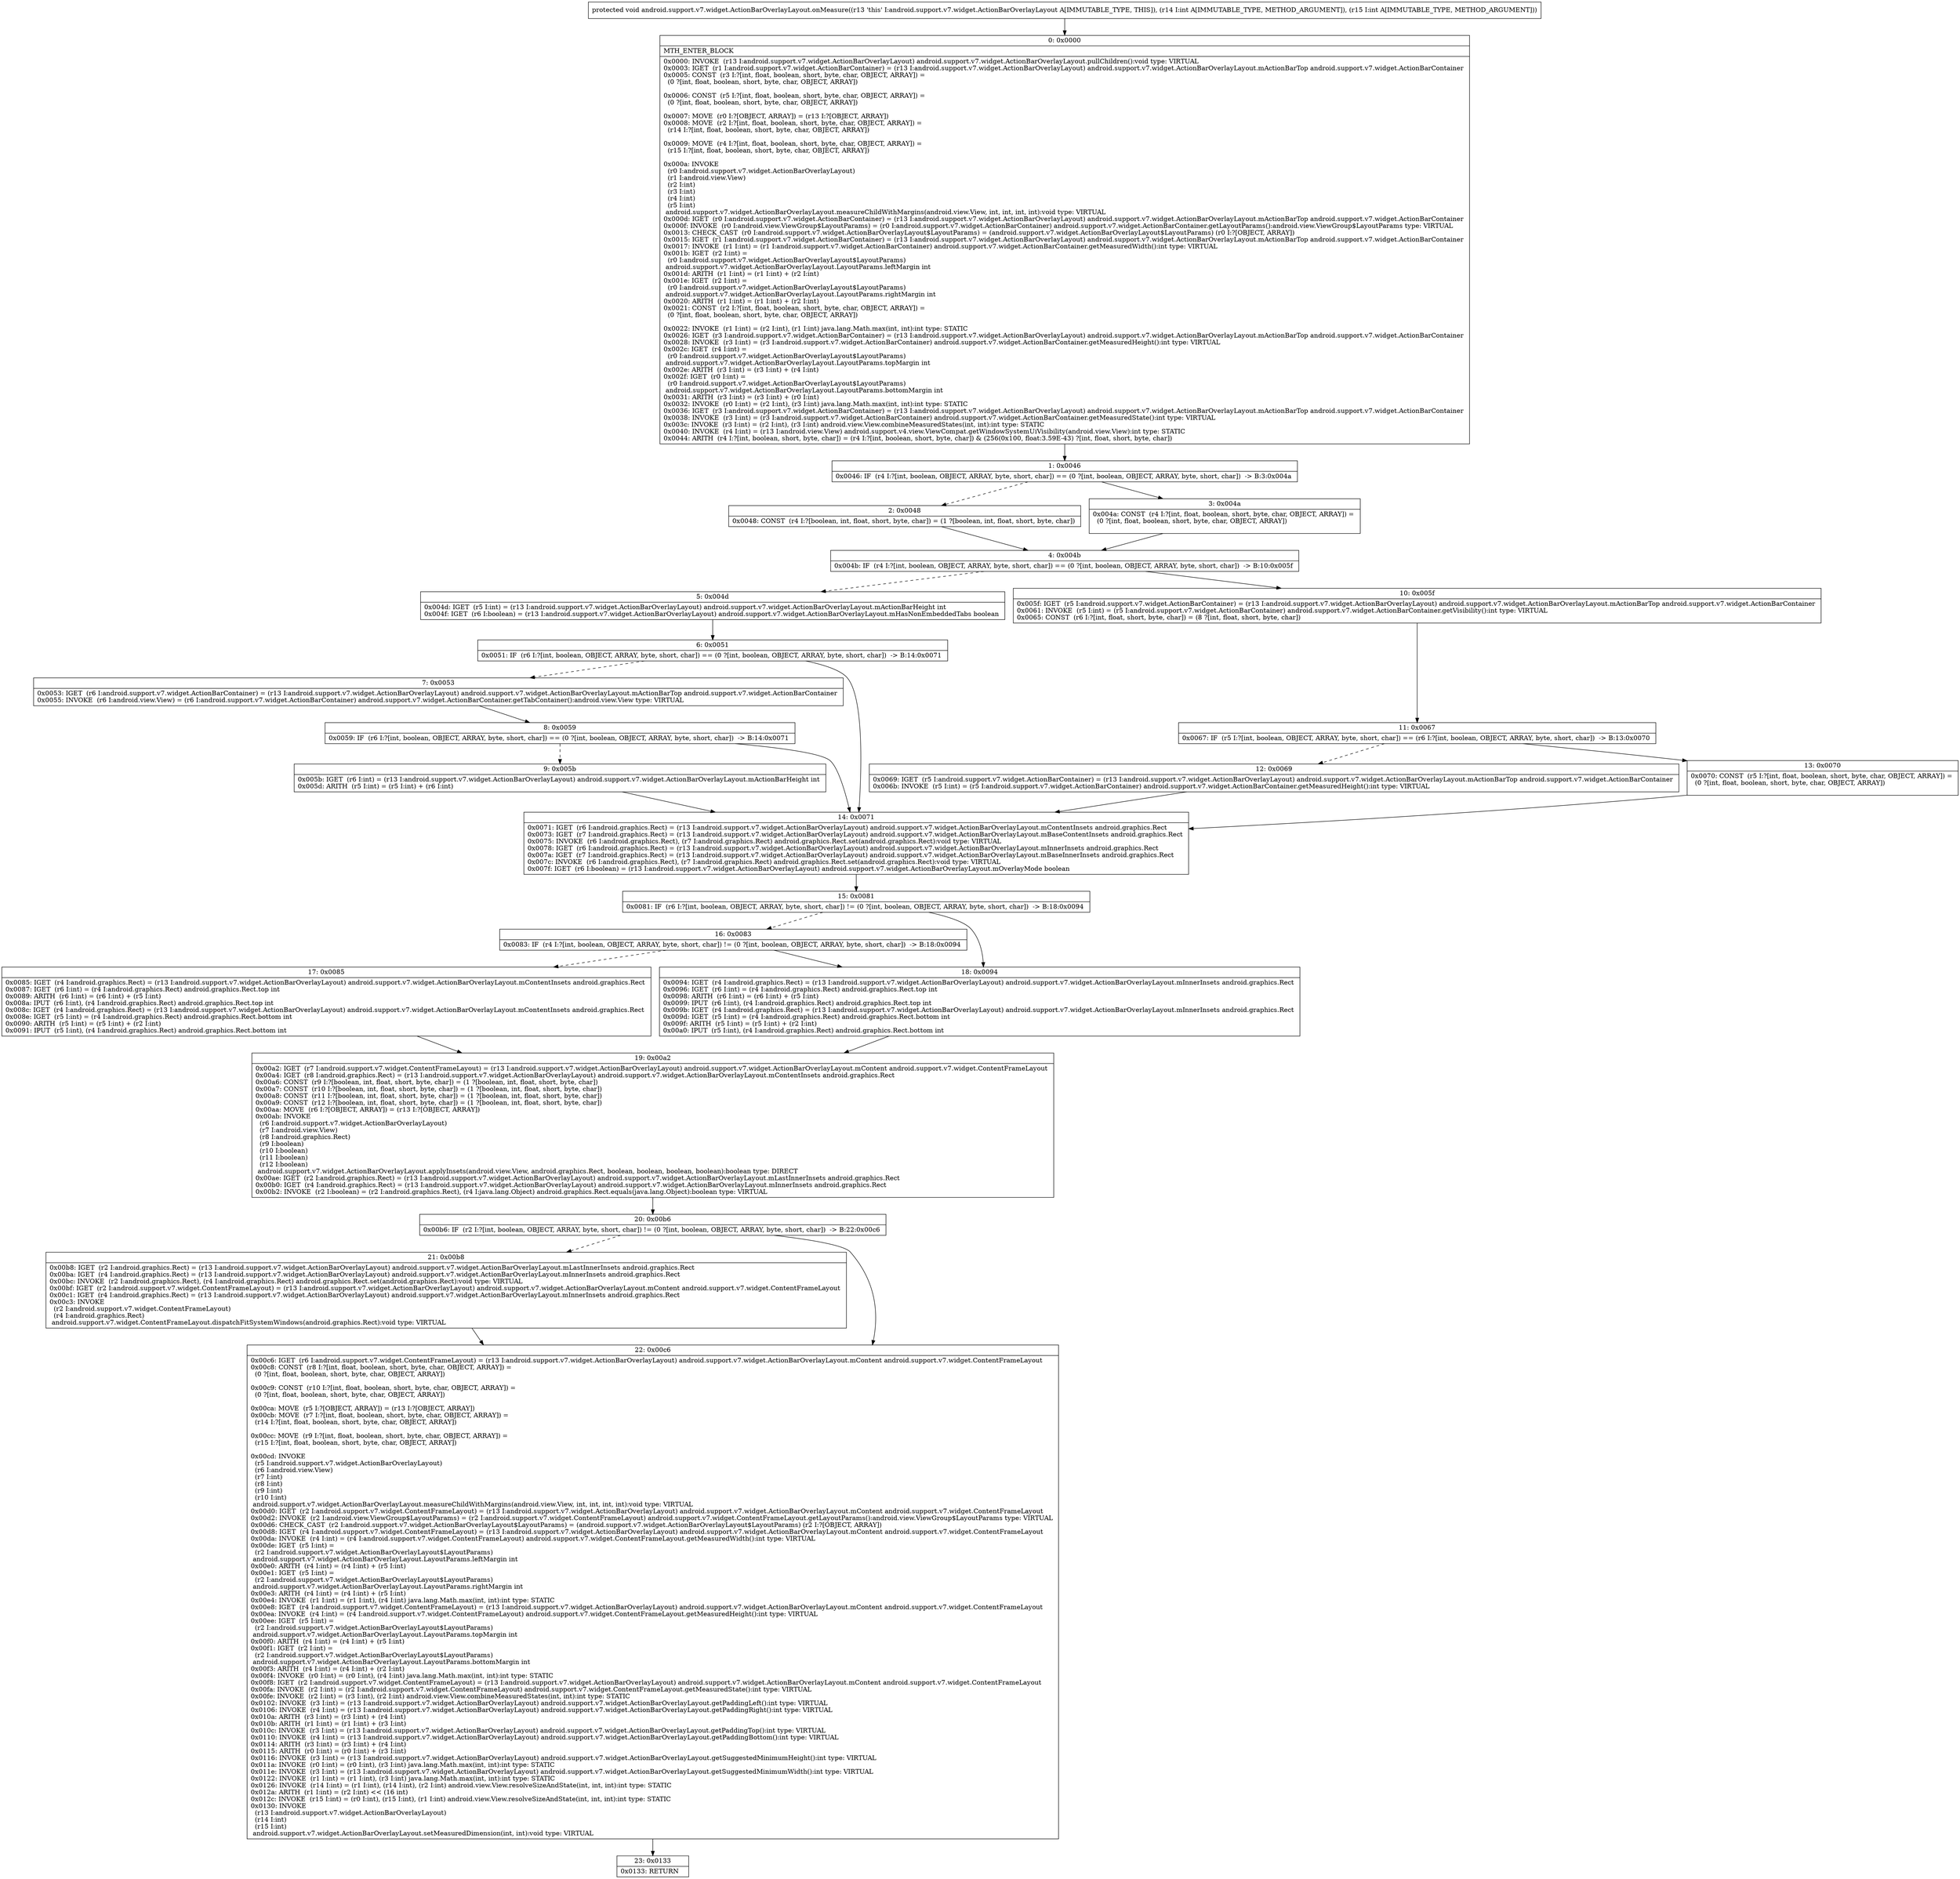 digraph "CFG forandroid.support.v7.widget.ActionBarOverlayLayout.onMeasure(II)V" {
Node_0 [shape=record,label="{0\:\ 0x0000|MTH_ENTER_BLOCK\l|0x0000: INVOKE  (r13 I:android.support.v7.widget.ActionBarOverlayLayout) android.support.v7.widget.ActionBarOverlayLayout.pullChildren():void type: VIRTUAL \l0x0003: IGET  (r1 I:android.support.v7.widget.ActionBarContainer) = (r13 I:android.support.v7.widget.ActionBarOverlayLayout) android.support.v7.widget.ActionBarOverlayLayout.mActionBarTop android.support.v7.widget.ActionBarContainer \l0x0005: CONST  (r3 I:?[int, float, boolean, short, byte, char, OBJECT, ARRAY]) = \l  (0 ?[int, float, boolean, short, byte, char, OBJECT, ARRAY])\l \l0x0006: CONST  (r5 I:?[int, float, boolean, short, byte, char, OBJECT, ARRAY]) = \l  (0 ?[int, float, boolean, short, byte, char, OBJECT, ARRAY])\l \l0x0007: MOVE  (r0 I:?[OBJECT, ARRAY]) = (r13 I:?[OBJECT, ARRAY]) \l0x0008: MOVE  (r2 I:?[int, float, boolean, short, byte, char, OBJECT, ARRAY]) = \l  (r14 I:?[int, float, boolean, short, byte, char, OBJECT, ARRAY])\l \l0x0009: MOVE  (r4 I:?[int, float, boolean, short, byte, char, OBJECT, ARRAY]) = \l  (r15 I:?[int, float, boolean, short, byte, char, OBJECT, ARRAY])\l \l0x000a: INVOKE  \l  (r0 I:android.support.v7.widget.ActionBarOverlayLayout)\l  (r1 I:android.view.View)\l  (r2 I:int)\l  (r3 I:int)\l  (r4 I:int)\l  (r5 I:int)\l android.support.v7.widget.ActionBarOverlayLayout.measureChildWithMargins(android.view.View, int, int, int, int):void type: VIRTUAL \l0x000d: IGET  (r0 I:android.support.v7.widget.ActionBarContainer) = (r13 I:android.support.v7.widget.ActionBarOverlayLayout) android.support.v7.widget.ActionBarOverlayLayout.mActionBarTop android.support.v7.widget.ActionBarContainer \l0x000f: INVOKE  (r0 I:android.view.ViewGroup$LayoutParams) = (r0 I:android.support.v7.widget.ActionBarContainer) android.support.v7.widget.ActionBarContainer.getLayoutParams():android.view.ViewGroup$LayoutParams type: VIRTUAL \l0x0013: CHECK_CAST  (r0 I:android.support.v7.widget.ActionBarOverlayLayout$LayoutParams) = (android.support.v7.widget.ActionBarOverlayLayout$LayoutParams) (r0 I:?[OBJECT, ARRAY]) \l0x0015: IGET  (r1 I:android.support.v7.widget.ActionBarContainer) = (r13 I:android.support.v7.widget.ActionBarOverlayLayout) android.support.v7.widget.ActionBarOverlayLayout.mActionBarTop android.support.v7.widget.ActionBarContainer \l0x0017: INVOKE  (r1 I:int) = (r1 I:android.support.v7.widget.ActionBarContainer) android.support.v7.widget.ActionBarContainer.getMeasuredWidth():int type: VIRTUAL \l0x001b: IGET  (r2 I:int) = \l  (r0 I:android.support.v7.widget.ActionBarOverlayLayout$LayoutParams)\l android.support.v7.widget.ActionBarOverlayLayout.LayoutParams.leftMargin int \l0x001d: ARITH  (r1 I:int) = (r1 I:int) + (r2 I:int) \l0x001e: IGET  (r2 I:int) = \l  (r0 I:android.support.v7.widget.ActionBarOverlayLayout$LayoutParams)\l android.support.v7.widget.ActionBarOverlayLayout.LayoutParams.rightMargin int \l0x0020: ARITH  (r1 I:int) = (r1 I:int) + (r2 I:int) \l0x0021: CONST  (r2 I:?[int, float, boolean, short, byte, char, OBJECT, ARRAY]) = \l  (0 ?[int, float, boolean, short, byte, char, OBJECT, ARRAY])\l \l0x0022: INVOKE  (r1 I:int) = (r2 I:int), (r1 I:int) java.lang.Math.max(int, int):int type: STATIC \l0x0026: IGET  (r3 I:android.support.v7.widget.ActionBarContainer) = (r13 I:android.support.v7.widget.ActionBarOverlayLayout) android.support.v7.widget.ActionBarOverlayLayout.mActionBarTop android.support.v7.widget.ActionBarContainer \l0x0028: INVOKE  (r3 I:int) = (r3 I:android.support.v7.widget.ActionBarContainer) android.support.v7.widget.ActionBarContainer.getMeasuredHeight():int type: VIRTUAL \l0x002c: IGET  (r4 I:int) = \l  (r0 I:android.support.v7.widget.ActionBarOverlayLayout$LayoutParams)\l android.support.v7.widget.ActionBarOverlayLayout.LayoutParams.topMargin int \l0x002e: ARITH  (r3 I:int) = (r3 I:int) + (r4 I:int) \l0x002f: IGET  (r0 I:int) = \l  (r0 I:android.support.v7.widget.ActionBarOverlayLayout$LayoutParams)\l android.support.v7.widget.ActionBarOverlayLayout.LayoutParams.bottomMargin int \l0x0031: ARITH  (r3 I:int) = (r3 I:int) + (r0 I:int) \l0x0032: INVOKE  (r0 I:int) = (r2 I:int), (r3 I:int) java.lang.Math.max(int, int):int type: STATIC \l0x0036: IGET  (r3 I:android.support.v7.widget.ActionBarContainer) = (r13 I:android.support.v7.widget.ActionBarOverlayLayout) android.support.v7.widget.ActionBarOverlayLayout.mActionBarTop android.support.v7.widget.ActionBarContainer \l0x0038: INVOKE  (r3 I:int) = (r3 I:android.support.v7.widget.ActionBarContainer) android.support.v7.widget.ActionBarContainer.getMeasuredState():int type: VIRTUAL \l0x003c: INVOKE  (r3 I:int) = (r2 I:int), (r3 I:int) android.view.View.combineMeasuredStates(int, int):int type: STATIC \l0x0040: INVOKE  (r4 I:int) = (r13 I:android.view.View) android.support.v4.view.ViewCompat.getWindowSystemUiVisibility(android.view.View):int type: STATIC \l0x0044: ARITH  (r4 I:?[int, boolean, short, byte, char]) = (r4 I:?[int, boolean, short, byte, char]) & (256(0x100, float:3.59E\-43) ?[int, float, short, byte, char]) \l}"];
Node_1 [shape=record,label="{1\:\ 0x0046|0x0046: IF  (r4 I:?[int, boolean, OBJECT, ARRAY, byte, short, char]) == (0 ?[int, boolean, OBJECT, ARRAY, byte, short, char])  \-\> B:3:0x004a \l}"];
Node_2 [shape=record,label="{2\:\ 0x0048|0x0048: CONST  (r4 I:?[boolean, int, float, short, byte, char]) = (1 ?[boolean, int, float, short, byte, char]) \l}"];
Node_3 [shape=record,label="{3\:\ 0x004a|0x004a: CONST  (r4 I:?[int, float, boolean, short, byte, char, OBJECT, ARRAY]) = \l  (0 ?[int, float, boolean, short, byte, char, OBJECT, ARRAY])\l \l}"];
Node_4 [shape=record,label="{4\:\ 0x004b|0x004b: IF  (r4 I:?[int, boolean, OBJECT, ARRAY, byte, short, char]) == (0 ?[int, boolean, OBJECT, ARRAY, byte, short, char])  \-\> B:10:0x005f \l}"];
Node_5 [shape=record,label="{5\:\ 0x004d|0x004d: IGET  (r5 I:int) = (r13 I:android.support.v7.widget.ActionBarOverlayLayout) android.support.v7.widget.ActionBarOverlayLayout.mActionBarHeight int \l0x004f: IGET  (r6 I:boolean) = (r13 I:android.support.v7.widget.ActionBarOverlayLayout) android.support.v7.widget.ActionBarOverlayLayout.mHasNonEmbeddedTabs boolean \l}"];
Node_6 [shape=record,label="{6\:\ 0x0051|0x0051: IF  (r6 I:?[int, boolean, OBJECT, ARRAY, byte, short, char]) == (0 ?[int, boolean, OBJECT, ARRAY, byte, short, char])  \-\> B:14:0x0071 \l}"];
Node_7 [shape=record,label="{7\:\ 0x0053|0x0053: IGET  (r6 I:android.support.v7.widget.ActionBarContainer) = (r13 I:android.support.v7.widget.ActionBarOverlayLayout) android.support.v7.widget.ActionBarOverlayLayout.mActionBarTop android.support.v7.widget.ActionBarContainer \l0x0055: INVOKE  (r6 I:android.view.View) = (r6 I:android.support.v7.widget.ActionBarContainer) android.support.v7.widget.ActionBarContainer.getTabContainer():android.view.View type: VIRTUAL \l}"];
Node_8 [shape=record,label="{8\:\ 0x0059|0x0059: IF  (r6 I:?[int, boolean, OBJECT, ARRAY, byte, short, char]) == (0 ?[int, boolean, OBJECT, ARRAY, byte, short, char])  \-\> B:14:0x0071 \l}"];
Node_9 [shape=record,label="{9\:\ 0x005b|0x005b: IGET  (r6 I:int) = (r13 I:android.support.v7.widget.ActionBarOverlayLayout) android.support.v7.widget.ActionBarOverlayLayout.mActionBarHeight int \l0x005d: ARITH  (r5 I:int) = (r5 I:int) + (r6 I:int) \l}"];
Node_10 [shape=record,label="{10\:\ 0x005f|0x005f: IGET  (r5 I:android.support.v7.widget.ActionBarContainer) = (r13 I:android.support.v7.widget.ActionBarOverlayLayout) android.support.v7.widget.ActionBarOverlayLayout.mActionBarTop android.support.v7.widget.ActionBarContainer \l0x0061: INVOKE  (r5 I:int) = (r5 I:android.support.v7.widget.ActionBarContainer) android.support.v7.widget.ActionBarContainer.getVisibility():int type: VIRTUAL \l0x0065: CONST  (r6 I:?[int, float, short, byte, char]) = (8 ?[int, float, short, byte, char]) \l}"];
Node_11 [shape=record,label="{11\:\ 0x0067|0x0067: IF  (r5 I:?[int, boolean, OBJECT, ARRAY, byte, short, char]) == (r6 I:?[int, boolean, OBJECT, ARRAY, byte, short, char])  \-\> B:13:0x0070 \l}"];
Node_12 [shape=record,label="{12\:\ 0x0069|0x0069: IGET  (r5 I:android.support.v7.widget.ActionBarContainer) = (r13 I:android.support.v7.widget.ActionBarOverlayLayout) android.support.v7.widget.ActionBarOverlayLayout.mActionBarTop android.support.v7.widget.ActionBarContainer \l0x006b: INVOKE  (r5 I:int) = (r5 I:android.support.v7.widget.ActionBarContainer) android.support.v7.widget.ActionBarContainer.getMeasuredHeight():int type: VIRTUAL \l}"];
Node_13 [shape=record,label="{13\:\ 0x0070|0x0070: CONST  (r5 I:?[int, float, boolean, short, byte, char, OBJECT, ARRAY]) = \l  (0 ?[int, float, boolean, short, byte, char, OBJECT, ARRAY])\l \l}"];
Node_14 [shape=record,label="{14\:\ 0x0071|0x0071: IGET  (r6 I:android.graphics.Rect) = (r13 I:android.support.v7.widget.ActionBarOverlayLayout) android.support.v7.widget.ActionBarOverlayLayout.mContentInsets android.graphics.Rect \l0x0073: IGET  (r7 I:android.graphics.Rect) = (r13 I:android.support.v7.widget.ActionBarOverlayLayout) android.support.v7.widget.ActionBarOverlayLayout.mBaseContentInsets android.graphics.Rect \l0x0075: INVOKE  (r6 I:android.graphics.Rect), (r7 I:android.graphics.Rect) android.graphics.Rect.set(android.graphics.Rect):void type: VIRTUAL \l0x0078: IGET  (r6 I:android.graphics.Rect) = (r13 I:android.support.v7.widget.ActionBarOverlayLayout) android.support.v7.widget.ActionBarOverlayLayout.mInnerInsets android.graphics.Rect \l0x007a: IGET  (r7 I:android.graphics.Rect) = (r13 I:android.support.v7.widget.ActionBarOverlayLayout) android.support.v7.widget.ActionBarOverlayLayout.mBaseInnerInsets android.graphics.Rect \l0x007c: INVOKE  (r6 I:android.graphics.Rect), (r7 I:android.graphics.Rect) android.graphics.Rect.set(android.graphics.Rect):void type: VIRTUAL \l0x007f: IGET  (r6 I:boolean) = (r13 I:android.support.v7.widget.ActionBarOverlayLayout) android.support.v7.widget.ActionBarOverlayLayout.mOverlayMode boolean \l}"];
Node_15 [shape=record,label="{15\:\ 0x0081|0x0081: IF  (r6 I:?[int, boolean, OBJECT, ARRAY, byte, short, char]) != (0 ?[int, boolean, OBJECT, ARRAY, byte, short, char])  \-\> B:18:0x0094 \l}"];
Node_16 [shape=record,label="{16\:\ 0x0083|0x0083: IF  (r4 I:?[int, boolean, OBJECT, ARRAY, byte, short, char]) != (0 ?[int, boolean, OBJECT, ARRAY, byte, short, char])  \-\> B:18:0x0094 \l}"];
Node_17 [shape=record,label="{17\:\ 0x0085|0x0085: IGET  (r4 I:android.graphics.Rect) = (r13 I:android.support.v7.widget.ActionBarOverlayLayout) android.support.v7.widget.ActionBarOverlayLayout.mContentInsets android.graphics.Rect \l0x0087: IGET  (r6 I:int) = (r4 I:android.graphics.Rect) android.graphics.Rect.top int \l0x0089: ARITH  (r6 I:int) = (r6 I:int) + (r5 I:int) \l0x008a: IPUT  (r6 I:int), (r4 I:android.graphics.Rect) android.graphics.Rect.top int \l0x008c: IGET  (r4 I:android.graphics.Rect) = (r13 I:android.support.v7.widget.ActionBarOverlayLayout) android.support.v7.widget.ActionBarOverlayLayout.mContentInsets android.graphics.Rect \l0x008e: IGET  (r5 I:int) = (r4 I:android.graphics.Rect) android.graphics.Rect.bottom int \l0x0090: ARITH  (r5 I:int) = (r5 I:int) + (r2 I:int) \l0x0091: IPUT  (r5 I:int), (r4 I:android.graphics.Rect) android.graphics.Rect.bottom int \l}"];
Node_18 [shape=record,label="{18\:\ 0x0094|0x0094: IGET  (r4 I:android.graphics.Rect) = (r13 I:android.support.v7.widget.ActionBarOverlayLayout) android.support.v7.widget.ActionBarOverlayLayout.mInnerInsets android.graphics.Rect \l0x0096: IGET  (r6 I:int) = (r4 I:android.graphics.Rect) android.graphics.Rect.top int \l0x0098: ARITH  (r6 I:int) = (r6 I:int) + (r5 I:int) \l0x0099: IPUT  (r6 I:int), (r4 I:android.graphics.Rect) android.graphics.Rect.top int \l0x009b: IGET  (r4 I:android.graphics.Rect) = (r13 I:android.support.v7.widget.ActionBarOverlayLayout) android.support.v7.widget.ActionBarOverlayLayout.mInnerInsets android.graphics.Rect \l0x009d: IGET  (r5 I:int) = (r4 I:android.graphics.Rect) android.graphics.Rect.bottom int \l0x009f: ARITH  (r5 I:int) = (r5 I:int) + (r2 I:int) \l0x00a0: IPUT  (r5 I:int), (r4 I:android.graphics.Rect) android.graphics.Rect.bottom int \l}"];
Node_19 [shape=record,label="{19\:\ 0x00a2|0x00a2: IGET  (r7 I:android.support.v7.widget.ContentFrameLayout) = (r13 I:android.support.v7.widget.ActionBarOverlayLayout) android.support.v7.widget.ActionBarOverlayLayout.mContent android.support.v7.widget.ContentFrameLayout \l0x00a4: IGET  (r8 I:android.graphics.Rect) = (r13 I:android.support.v7.widget.ActionBarOverlayLayout) android.support.v7.widget.ActionBarOverlayLayout.mContentInsets android.graphics.Rect \l0x00a6: CONST  (r9 I:?[boolean, int, float, short, byte, char]) = (1 ?[boolean, int, float, short, byte, char]) \l0x00a7: CONST  (r10 I:?[boolean, int, float, short, byte, char]) = (1 ?[boolean, int, float, short, byte, char]) \l0x00a8: CONST  (r11 I:?[boolean, int, float, short, byte, char]) = (1 ?[boolean, int, float, short, byte, char]) \l0x00a9: CONST  (r12 I:?[boolean, int, float, short, byte, char]) = (1 ?[boolean, int, float, short, byte, char]) \l0x00aa: MOVE  (r6 I:?[OBJECT, ARRAY]) = (r13 I:?[OBJECT, ARRAY]) \l0x00ab: INVOKE  \l  (r6 I:android.support.v7.widget.ActionBarOverlayLayout)\l  (r7 I:android.view.View)\l  (r8 I:android.graphics.Rect)\l  (r9 I:boolean)\l  (r10 I:boolean)\l  (r11 I:boolean)\l  (r12 I:boolean)\l android.support.v7.widget.ActionBarOverlayLayout.applyInsets(android.view.View, android.graphics.Rect, boolean, boolean, boolean, boolean):boolean type: DIRECT \l0x00ae: IGET  (r2 I:android.graphics.Rect) = (r13 I:android.support.v7.widget.ActionBarOverlayLayout) android.support.v7.widget.ActionBarOverlayLayout.mLastInnerInsets android.graphics.Rect \l0x00b0: IGET  (r4 I:android.graphics.Rect) = (r13 I:android.support.v7.widget.ActionBarOverlayLayout) android.support.v7.widget.ActionBarOverlayLayout.mInnerInsets android.graphics.Rect \l0x00b2: INVOKE  (r2 I:boolean) = (r2 I:android.graphics.Rect), (r4 I:java.lang.Object) android.graphics.Rect.equals(java.lang.Object):boolean type: VIRTUAL \l}"];
Node_20 [shape=record,label="{20\:\ 0x00b6|0x00b6: IF  (r2 I:?[int, boolean, OBJECT, ARRAY, byte, short, char]) != (0 ?[int, boolean, OBJECT, ARRAY, byte, short, char])  \-\> B:22:0x00c6 \l}"];
Node_21 [shape=record,label="{21\:\ 0x00b8|0x00b8: IGET  (r2 I:android.graphics.Rect) = (r13 I:android.support.v7.widget.ActionBarOverlayLayout) android.support.v7.widget.ActionBarOverlayLayout.mLastInnerInsets android.graphics.Rect \l0x00ba: IGET  (r4 I:android.graphics.Rect) = (r13 I:android.support.v7.widget.ActionBarOverlayLayout) android.support.v7.widget.ActionBarOverlayLayout.mInnerInsets android.graphics.Rect \l0x00bc: INVOKE  (r2 I:android.graphics.Rect), (r4 I:android.graphics.Rect) android.graphics.Rect.set(android.graphics.Rect):void type: VIRTUAL \l0x00bf: IGET  (r2 I:android.support.v7.widget.ContentFrameLayout) = (r13 I:android.support.v7.widget.ActionBarOverlayLayout) android.support.v7.widget.ActionBarOverlayLayout.mContent android.support.v7.widget.ContentFrameLayout \l0x00c1: IGET  (r4 I:android.graphics.Rect) = (r13 I:android.support.v7.widget.ActionBarOverlayLayout) android.support.v7.widget.ActionBarOverlayLayout.mInnerInsets android.graphics.Rect \l0x00c3: INVOKE  \l  (r2 I:android.support.v7.widget.ContentFrameLayout)\l  (r4 I:android.graphics.Rect)\l android.support.v7.widget.ContentFrameLayout.dispatchFitSystemWindows(android.graphics.Rect):void type: VIRTUAL \l}"];
Node_22 [shape=record,label="{22\:\ 0x00c6|0x00c6: IGET  (r6 I:android.support.v7.widget.ContentFrameLayout) = (r13 I:android.support.v7.widget.ActionBarOverlayLayout) android.support.v7.widget.ActionBarOverlayLayout.mContent android.support.v7.widget.ContentFrameLayout \l0x00c8: CONST  (r8 I:?[int, float, boolean, short, byte, char, OBJECT, ARRAY]) = \l  (0 ?[int, float, boolean, short, byte, char, OBJECT, ARRAY])\l \l0x00c9: CONST  (r10 I:?[int, float, boolean, short, byte, char, OBJECT, ARRAY]) = \l  (0 ?[int, float, boolean, short, byte, char, OBJECT, ARRAY])\l \l0x00ca: MOVE  (r5 I:?[OBJECT, ARRAY]) = (r13 I:?[OBJECT, ARRAY]) \l0x00cb: MOVE  (r7 I:?[int, float, boolean, short, byte, char, OBJECT, ARRAY]) = \l  (r14 I:?[int, float, boolean, short, byte, char, OBJECT, ARRAY])\l \l0x00cc: MOVE  (r9 I:?[int, float, boolean, short, byte, char, OBJECT, ARRAY]) = \l  (r15 I:?[int, float, boolean, short, byte, char, OBJECT, ARRAY])\l \l0x00cd: INVOKE  \l  (r5 I:android.support.v7.widget.ActionBarOverlayLayout)\l  (r6 I:android.view.View)\l  (r7 I:int)\l  (r8 I:int)\l  (r9 I:int)\l  (r10 I:int)\l android.support.v7.widget.ActionBarOverlayLayout.measureChildWithMargins(android.view.View, int, int, int, int):void type: VIRTUAL \l0x00d0: IGET  (r2 I:android.support.v7.widget.ContentFrameLayout) = (r13 I:android.support.v7.widget.ActionBarOverlayLayout) android.support.v7.widget.ActionBarOverlayLayout.mContent android.support.v7.widget.ContentFrameLayout \l0x00d2: INVOKE  (r2 I:android.view.ViewGroup$LayoutParams) = (r2 I:android.support.v7.widget.ContentFrameLayout) android.support.v7.widget.ContentFrameLayout.getLayoutParams():android.view.ViewGroup$LayoutParams type: VIRTUAL \l0x00d6: CHECK_CAST  (r2 I:android.support.v7.widget.ActionBarOverlayLayout$LayoutParams) = (android.support.v7.widget.ActionBarOverlayLayout$LayoutParams) (r2 I:?[OBJECT, ARRAY]) \l0x00d8: IGET  (r4 I:android.support.v7.widget.ContentFrameLayout) = (r13 I:android.support.v7.widget.ActionBarOverlayLayout) android.support.v7.widget.ActionBarOverlayLayout.mContent android.support.v7.widget.ContentFrameLayout \l0x00da: INVOKE  (r4 I:int) = (r4 I:android.support.v7.widget.ContentFrameLayout) android.support.v7.widget.ContentFrameLayout.getMeasuredWidth():int type: VIRTUAL \l0x00de: IGET  (r5 I:int) = \l  (r2 I:android.support.v7.widget.ActionBarOverlayLayout$LayoutParams)\l android.support.v7.widget.ActionBarOverlayLayout.LayoutParams.leftMargin int \l0x00e0: ARITH  (r4 I:int) = (r4 I:int) + (r5 I:int) \l0x00e1: IGET  (r5 I:int) = \l  (r2 I:android.support.v7.widget.ActionBarOverlayLayout$LayoutParams)\l android.support.v7.widget.ActionBarOverlayLayout.LayoutParams.rightMargin int \l0x00e3: ARITH  (r4 I:int) = (r4 I:int) + (r5 I:int) \l0x00e4: INVOKE  (r1 I:int) = (r1 I:int), (r4 I:int) java.lang.Math.max(int, int):int type: STATIC \l0x00e8: IGET  (r4 I:android.support.v7.widget.ContentFrameLayout) = (r13 I:android.support.v7.widget.ActionBarOverlayLayout) android.support.v7.widget.ActionBarOverlayLayout.mContent android.support.v7.widget.ContentFrameLayout \l0x00ea: INVOKE  (r4 I:int) = (r4 I:android.support.v7.widget.ContentFrameLayout) android.support.v7.widget.ContentFrameLayout.getMeasuredHeight():int type: VIRTUAL \l0x00ee: IGET  (r5 I:int) = \l  (r2 I:android.support.v7.widget.ActionBarOverlayLayout$LayoutParams)\l android.support.v7.widget.ActionBarOverlayLayout.LayoutParams.topMargin int \l0x00f0: ARITH  (r4 I:int) = (r4 I:int) + (r5 I:int) \l0x00f1: IGET  (r2 I:int) = \l  (r2 I:android.support.v7.widget.ActionBarOverlayLayout$LayoutParams)\l android.support.v7.widget.ActionBarOverlayLayout.LayoutParams.bottomMargin int \l0x00f3: ARITH  (r4 I:int) = (r4 I:int) + (r2 I:int) \l0x00f4: INVOKE  (r0 I:int) = (r0 I:int), (r4 I:int) java.lang.Math.max(int, int):int type: STATIC \l0x00f8: IGET  (r2 I:android.support.v7.widget.ContentFrameLayout) = (r13 I:android.support.v7.widget.ActionBarOverlayLayout) android.support.v7.widget.ActionBarOverlayLayout.mContent android.support.v7.widget.ContentFrameLayout \l0x00fa: INVOKE  (r2 I:int) = (r2 I:android.support.v7.widget.ContentFrameLayout) android.support.v7.widget.ContentFrameLayout.getMeasuredState():int type: VIRTUAL \l0x00fe: INVOKE  (r2 I:int) = (r3 I:int), (r2 I:int) android.view.View.combineMeasuredStates(int, int):int type: STATIC \l0x0102: INVOKE  (r3 I:int) = (r13 I:android.support.v7.widget.ActionBarOverlayLayout) android.support.v7.widget.ActionBarOverlayLayout.getPaddingLeft():int type: VIRTUAL \l0x0106: INVOKE  (r4 I:int) = (r13 I:android.support.v7.widget.ActionBarOverlayLayout) android.support.v7.widget.ActionBarOverlayLayout.getPaddingRight():int type: VIRTUAL \l0x010a: ARITH  (r3 I:int) = (r3 I:int) + (r4 I:int) \l0x010b: ARITH  (r1 I:int) = (r1 I:int) + (r3 I:int) \l0x010c: INVOKE  (r3 I:int) = (r13 I:android.support.v7.widget.ActionBarOverlayLayout) android.support.v7.widget.ActionBarOverlayLayout.getPaddingTop():int type: VIRTUAL \l0x0110: INVOKE  (r4 I:int) = (r13 I:android.support.v7.widget.ActionBarOverlayLayout) android.support.v7.widget.ActionBarOverlayLayout.getPaddingBottom():int type: VIRTUAL \l0x0114: ARITH  (r3 I:int) = (r3 I:int) + (r4 I:int) \l0x0115: ARITH  (r0 I:int) = (r0 I:int) + (r3 I:int) \l0x0116: INVOKE  (r3 I:int) = (r13 I:android.support.v7.widget.ActionBarOverlayLayout) android.support.v7.widget.ActionBarOverlayLayout.getSuggestedMinimumHeight():int type: VIRTUAL \l0x011a: INVOKE  (r0 I:int) = (r0 I:int), (r3 I:int) java.lang.Math.max(int, int):int type: STATIC \l0x011e: INVOKE  (r3 I:int) = (r13 I:android.support.v7.widget.ActionBarOverlayLayout) android.support.v7.widget.ActionBarOverlayLayout.getSuggestedMinimumWidth():int type: VIRTUAL \l0x0122: INVOKE  (r1 I:int) = (r1 I:int), (r3 I:int) java.lang.Math.max(int, int):int type: STATIC \l0x0126: INVOKE  (r14 I:int) = (r1 I:int), (r14 I:int), (r2 I:int) android.view.View.resolveSizeAndState(int, int, int):int type: STATIC \l0x012a: ARITH  (r1 I:int) = (r2 I:int) \<\< (16 int) \l0x012c: INVOKE  (r15 I:int) = (r0 I:int), (r15 I:int), (r1 I:int) android.view.View.resolveSizeAndState(int, int, int):int type: STATIC \l0x0130: INVOKE  \l  (r13 I:android.support.v7.widget.ActionBarOverlayLayout)\l  (r14 I:int)\l  (r15 I:int)\l android.support.v7.widget.ActionBarOverlayLayout.setMeasuredDimension(int, int):void type: VIRTUAL \l}"];
Node_23 [shape=record,label="{23\:\ 0x0133|0x0133: RETURN   \l}"];
MethodNode[shape=record,label="{protected void android.support.v7.widget.ActionBarOverlayLayout.onMeasure((r13 'this' I:android.support.v7.widget.ActionBarOverlayLayout A[IMMUTABLE_TYPE, THIS]), (r14 I:int A[IMMUTABLE_TYPE, METHOD_ARGUMENT]), (r15 I:int A[IMMUTABLE_TYPE, METHOD_ARGUMENT])) }"];
MethodNode -> Node_0;
Node_0 -> Node_1;
Node_1 -> Node_2[style=dashed];
Node_1 -> Node_3;
Node_2 -> Node_4;
Node_3 -> Node_4;
Node_4 -> Node_5[style=dashed];
Node_4 -> Node_10;
Node_5 -> Node_6;
Node_6 -> Node_7[style=dashed];
Node_6 -> Node_14;
Node_7 -> Node_8;
Node_8 -> Node_9[style=dashed];
Node_8 -> Node_14;
Node_9 -> Node_14;
Node_10 -> Node_11;
Node_11 -> Node_12[style=dashed];
Node_11 -> Node_13;
Node_12 -> Node_14;
Node_13 -> Node_14;
Node_14 -> Node_15;
Node_15 -> Node_16[style=dashed];
Node_15 -> Node_18;
Node_16 -> Node_17[style=dashed];
Node_16 -> Node_18;
Node_17 -> Node_19;
Node_18 -> Node_19;
Node_19 -> Node_20;
Node_20 -> Node_21[style=dashed];
Node_20 -> Node_22;
Node_21 -> Node_22;
Node_22 -> Node_23;
}

